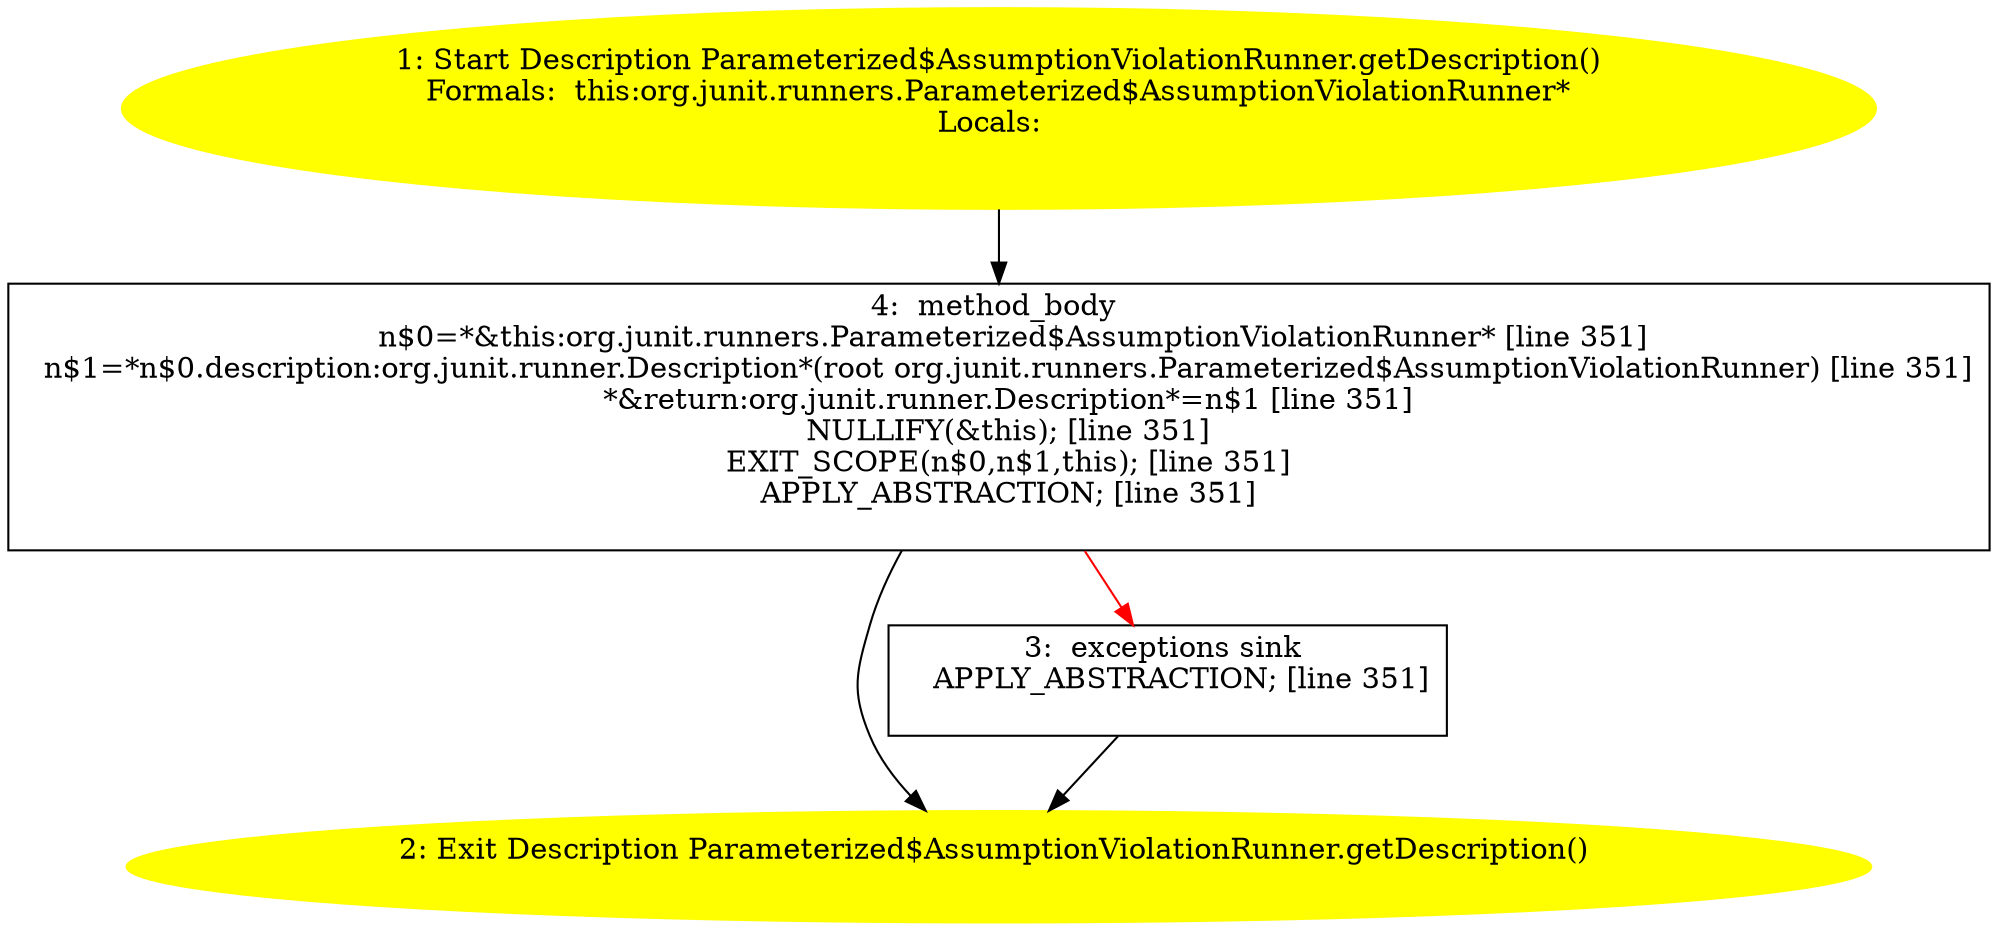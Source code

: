 /* @generated */
digraph cfg {
"org.junit.runners.Parameterized$AssumptionViolationRunner.getDescription():org.junit.runner.Descript.7e1a1d96842980b2440ddc639165ebe5_1" [label="1: Start Description Parameterized$AssumptionViolationRunner.getDescription()\nFormals:  this:org.junit.runners.Parameterized$AssumptionViolationRunner*\nLocals:  \n  " color=yellow style=filled]
	

	 "org.junit.runners.Parameterized$AssumptionViolationRunner.getDescription():org.junit.runner.Descript.7e1a1d96842980b2440ddc639165ebe5_1" -> "org.junit.runners.Parameterized$AssumptionViolationRunner.getDescription():org.junit.runner.Descript.7e1a1d96842980b2440ddc639165ebe5_4" ;
"org.junit.runners.Parameterized$AssumptionViolationRunner.getDescription():org.junit.runner.Descript.7e1a1d96842980b2440ddc639165ebe5_2" [label="2: Exit Description Parameterized$AssumptionViolationRunner.getDescription() \n  " color=yellow style=filled]
	

"org.junit.runners.Parameterized$AssumptionViolationRunner.getDescription():org.junit.runner.Descript.7e1a1d96842980b2440ddc639165ebe5_3" [label="3:  exceptions sink \n   APPLY_ABSTRACTION; [line 351]\n " shape="box"]
	

	 "org.junit.runners.Parameterized$AssumptionViolationRunner.getDescription():org.junit.runner.Descript.7e1a1d96842980b2440ddc639165ebe5_3" -> "org.junit.runners.Parameterized$AssumptionViolationRunner.getDescription():org.junit.runner.Descript.7e1a1d96842980b2440ddc639165ebe5_2" ;
"org.junit.runners.Parameterized$AssumptionViolationRunner.getDescription():org.junit.runner.Descript.7e1a1d96842980b2440ddc639165ebe5_4" [label="4:  method_body \n   n$0=*&this:org.junit.runners.Parameterized$AssumptionViolationRunner* [line 351]\n  n$1=*n$0.description:org.junit.runner.Description*(root org.junit.runners.Parameterized$AssumptionViolationRunner) [line 351]\n  *&return:org.junit.runner.Description*=n$1 [line 351]\n  NULLIFY(&this); [line 351]\n  EXIT_SCOPE(n$0,n$1,this); [line 351]\n  APPLY_ABSTRACTION; [line 351]\n " shape="box"]
	

	 "org.junit.runners.Parameterized$AssumptionViolationRunner.getDescription():org.junit.runner.Descript.7e1a1d96842980b2440ddc639165ebe5_4" -> "org.junit.runners.Parameterized$AssumptionViolationRunner.getDescription():org.junit.runner.Descript.7e1a1d96842980b2440ddc639165ebe5_2" ;
	 "org.junit.runners.Parameterized$AssumptionViolationRunner.getDescription():org.junit.runner.Descript.7e1a1d96842980b2440ddc639165ebe5_4" -> "org.junit.runners.Parameterized$AssumptionViolationRunner.getDescription():org.junit.runner.Descript.7e1a1d96842980b2440ddc639165ebe5_3" [color="red" ];
}
